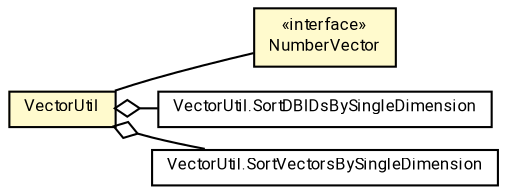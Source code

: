 #!/usr/local/bin/dot
#
# Class diagram 
# Generated by UMLGraph version R5_7_2-60-g0e99a6 (http://www.spinellis.gr/umlgraph/)
#

digraph G {
	graph [fontnames="svg"]
	edge [fontname="Roboto",fontsize=7,labelfontname="Roboto",labelfontsize=7,color="black"];
	node [fontname="Roboto",fontcolor="black",fontsize=8,shape=plaintext,margin=0,width=0,height=0];
	nodesep=0.15;
	ranksep=0.25;
	rankdir=LR;
	// de.lmu.ifi.dbs.elki.data.NumberVector
	c10676197 [label=<<table title="de.lmu.ifi.dbs.elki.data.NumberVector" border="0" cellborder="1" cellspacing="0" cellpadding="2" bgcolor="LemonChiffon" href="NumberVector.html" target="_parent">
		<tr><td><table border="0" cellspacing="0" cellpadding="1">
		<tr><td align="center" balign="center"> &#171;interface&#187; </td></tr>
		<tr><td align="center" balign="center"> <font face="Roboto">NumberVector</font> </td></tr>
		</table></td></tr>
		</table>>, URL="NumberVector.html"];
	// de.lmu.ifi.dbs.elki.data.VectorUtil
	c10676200 [label=<<table title="de.lmu.ifi.dbs.elki.data.VectorUtil" border="0" cellborder="1" cellspacing="0" cellpadding="2" bgcolor="lemonChiffon" href="VectorUtil.html" target="_parent">
		<tr><td><table border="0" cellspacing="0" cellpadding="1">
		<tr><td align="center" balign="center"> <font face="Roboto">VectorUtil</font> </td></tr>
		</table></td></tr>
		</table>>, URL="VectorUtil.html"];
	// de.lmu.ifi.dbs.elki.data.VectorUtil.SortDBIDsBySingleDimension
	c10676201 [label=<<table title="de.lmu.ifi.dbs.elki.data.VectorUtil.SortDBIDsBySingleDimension" border="0" cellborder="1" cellspacing="0" cellpadding="2" href="VectorUtil.SortDBIDsBySingleDimension.html" target="_parent">
		<tr><td><table border="0" cellspacing="0" cellpadding="1">
		<tr><td align="center" balign="center"> <font face="Roboto">VectorUtil.SortDBIDsBySingleDimension</font> </td></tr>
		</table></td></tr>
		</table>>, URL="VectorUtil.SortDBIDsBySingleDimension.html"];
	// de.lmu.ifi.dbs.elki.data.VectorUtil.SortVectorsBySingleDimension
	c10676202 [label=<<table title="de.lmu.ifi.dbs.elki.data.VectorUtil.SortVectorsBySingleDimension" border="0" cellborder="1" cellspacing="0" cellpadding="2" href="VectorUtil.SortVectorsBySingleDimension.html" target="_parent">
		<tr><td><table border="0" cellspacing="0" cellpadding="1">
		<tr><td align="center" balign="center"> <font face="Roboto">VectorUtil.SortVectorsBySingleDimension</font> </td></tr>
		</table></td></tr>
		</table>>, URL="VectorUtil.SortVectorsBySingleDimension.html"];
	// de.lmu.ifi.dbs.elki.data.VectorUtil has de.lmu.ifi.dbs.elki.data.VectorUtil.SortDBIDsBySingleDimension
	c10676200 -> c10676201 [arrowhead=none,arrowtail=ediamond,dir=back,weight=4];
	// de.lmu.ifi.dbs.elki.data.VectorUtil has de.lmu.ifi.dbs.elki.data.VectorUtil.SortVectorsBySingleDimension
	c10676200 -> c10676202 [arrowhead=none,arrowtail=ediamond,dir=back,weight=4];
	// de.lmu.ifi.dbs.elki.data.VectorUtil assoc de.lmu.ifi.dbs.elki.data.NumberVector
	c10676200 -> c10676197 [arrowhead=none,weight=2];
}

